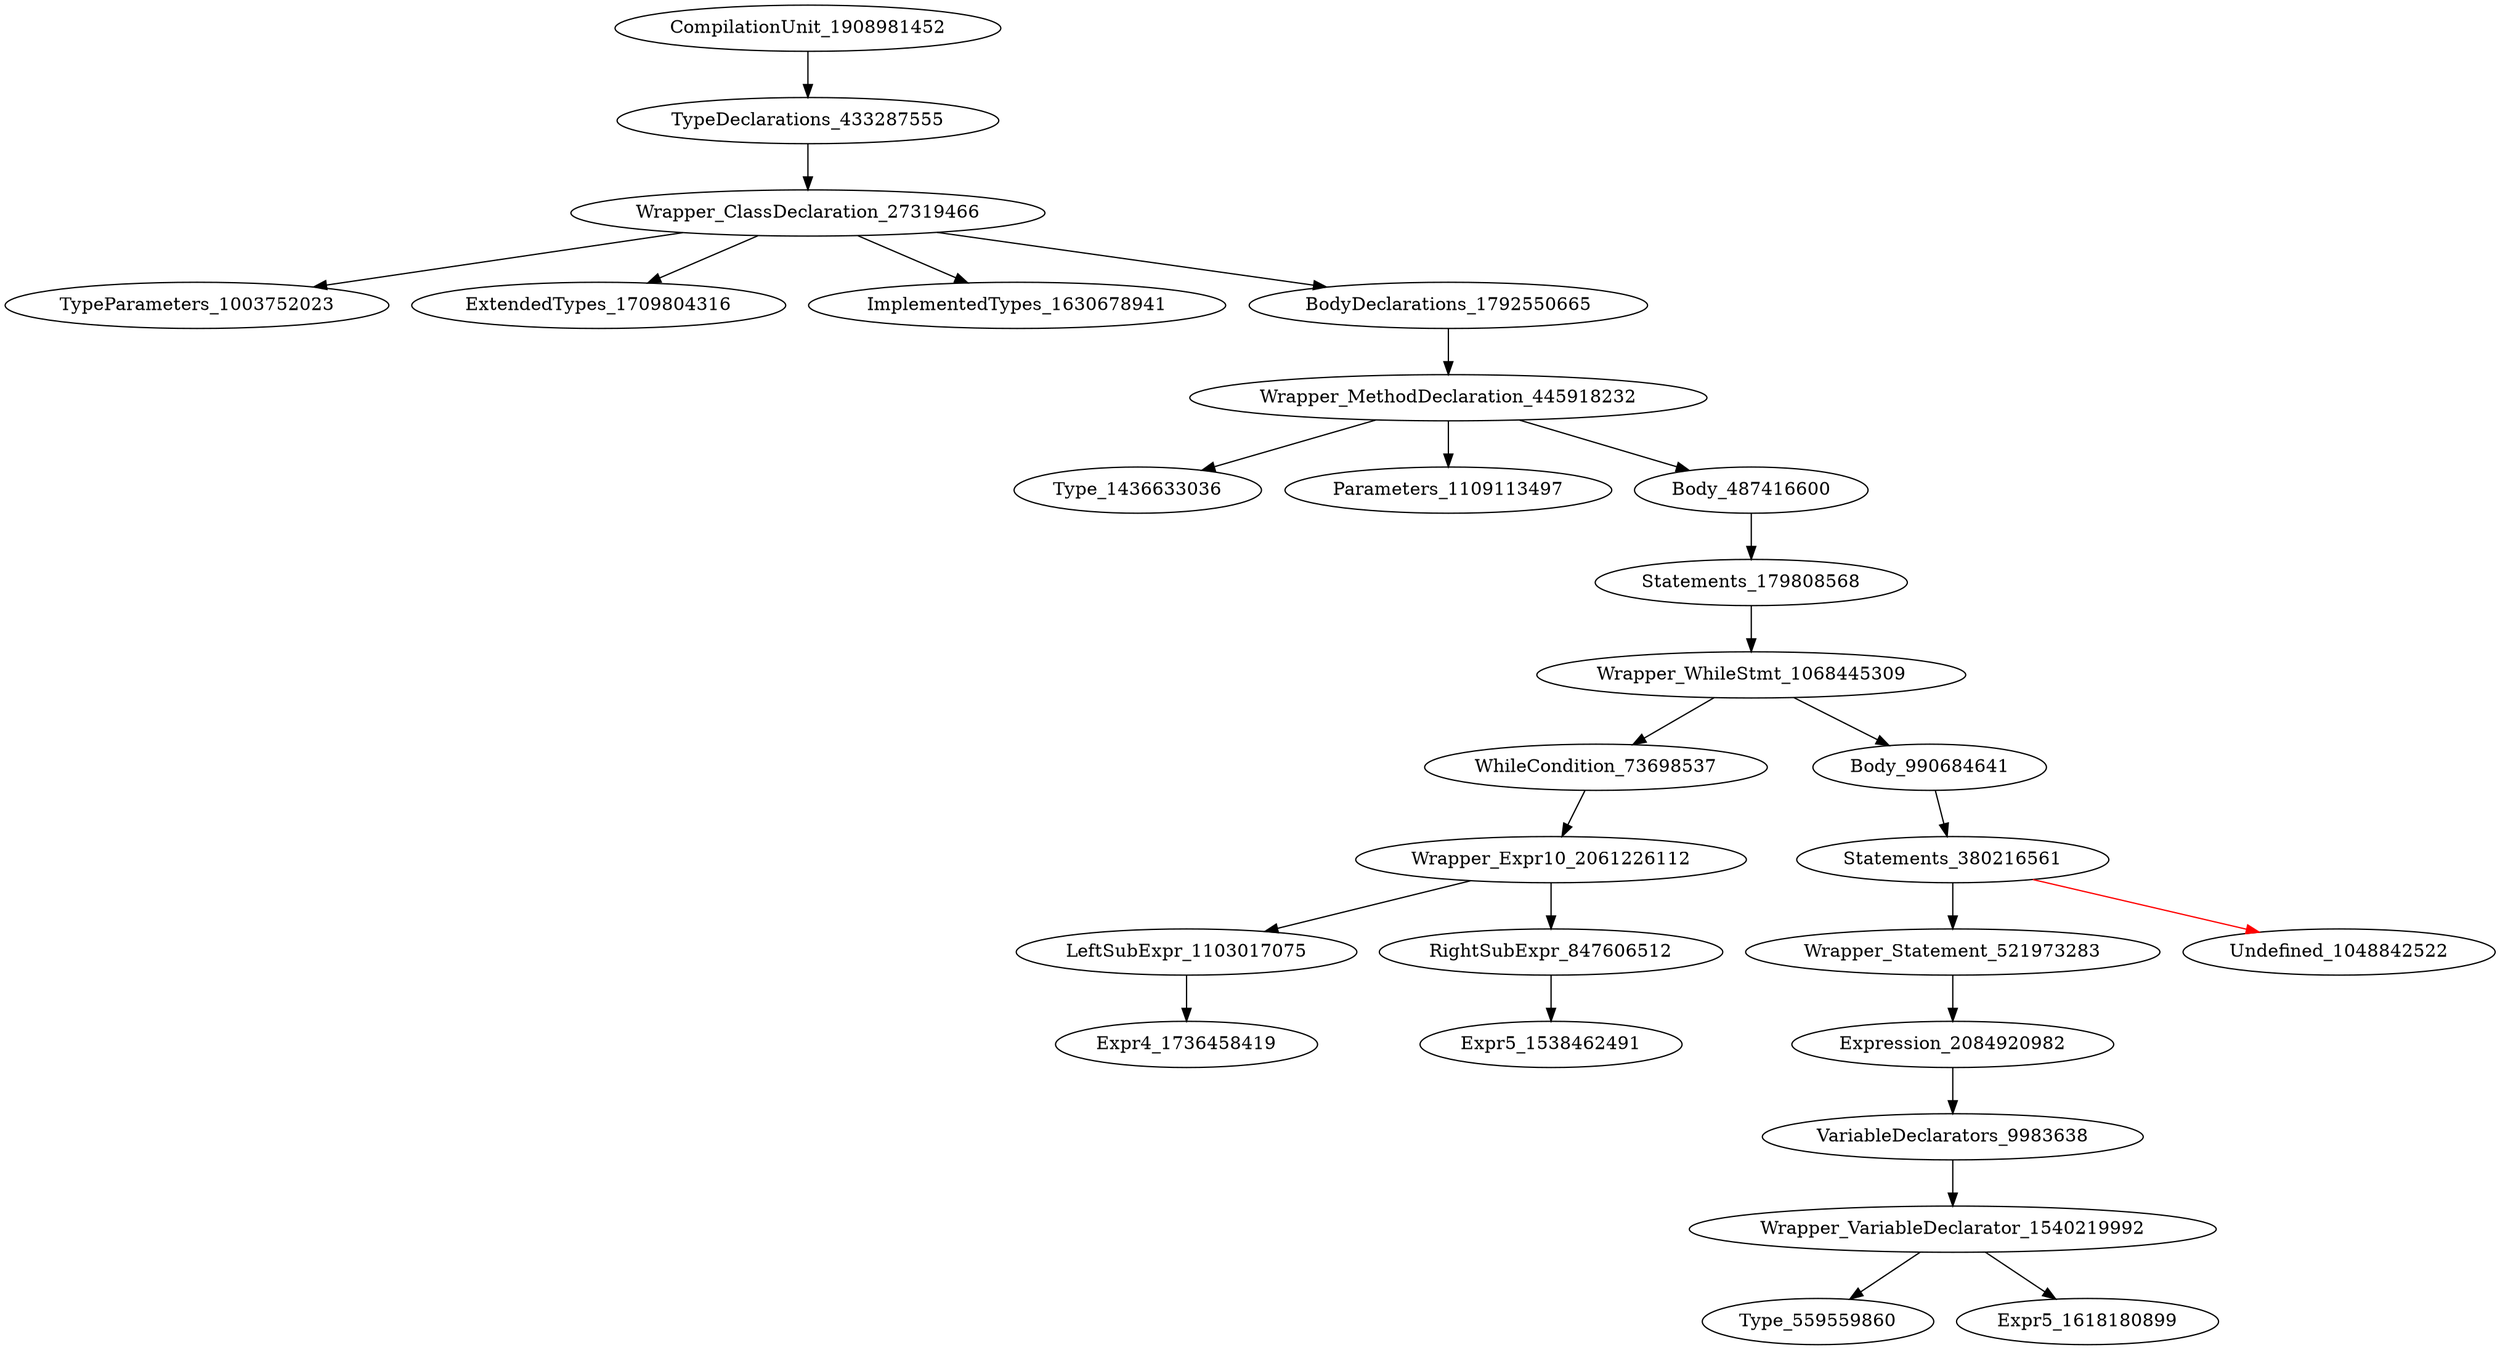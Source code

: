 digraph {
CompilationUnit_1908981452 -> TypeDeclarations_433287555
TypeDeclarations_433287555 -> Wrapper_ClassDeclaration_27319466
Wrapper_ClassDeclaration_27319466 -> TypeParameters_1003752023
Wrapper_ClassDeclaration_27319466 -> ExtendedTypes_1709804316
Wrapper_ClassDeclaration_27319466 -> ImplementedTypes_1630678941
Wrapper_ClassDeclaration_27319466 -> BodyDeclarations_1792550665
BodyDeclarations_1792550665 -> Wrapper_MethodDeclaration_445918232
Wrapper_MethodDeclaration_445918232 -> Type_1436633036
Wrapper_MethodDeclaration_445918232 -> Parameters_1109113497
Wrapper_MethodDeclaration_445918232 -> Body_487416600
Body_487416600 -> Statements_179808568
Statements_179808568 -> Wrapper_WhileStmt_1068445309
Wrapper_WhileStmt_1068445309 -> WhileCondition_73698537
Wrapper_WhileStmt_1068445309 -> Body_990684641
WhileCondition_73698537 -> Wrapper_Expr10_2061226112
Body_990684641 -> Statements_380216561
Wrapper_Expr10_2061226112 -> LeftSubExpr_1103017075
Wrapper_Expr10_2061226112 -> RightSubExpr_847606512
Statements_380216561 -> Wrapper_Statement_521973283
Statements_380216561 -> Undefined_1048842522 [color = red] 
LeftSubExpr_1103017075 -> Expr4_1736458419
RightSubExpr_847606512 -> Expr5_1538462491
Wrapper_Statement_521973283 -> Expression_2084920982
Expression_2084920982 -> VariableDeclarators_9983638
VariableDeclarators_9983638 -> Wrapper_VariableDeclarator_1540219992
Wrapper_VariableDeclarator_1540219992 -> Type_559559860
Wrapper_VariableDeclarator_1540219992 -> Expr5_1618180899
}
